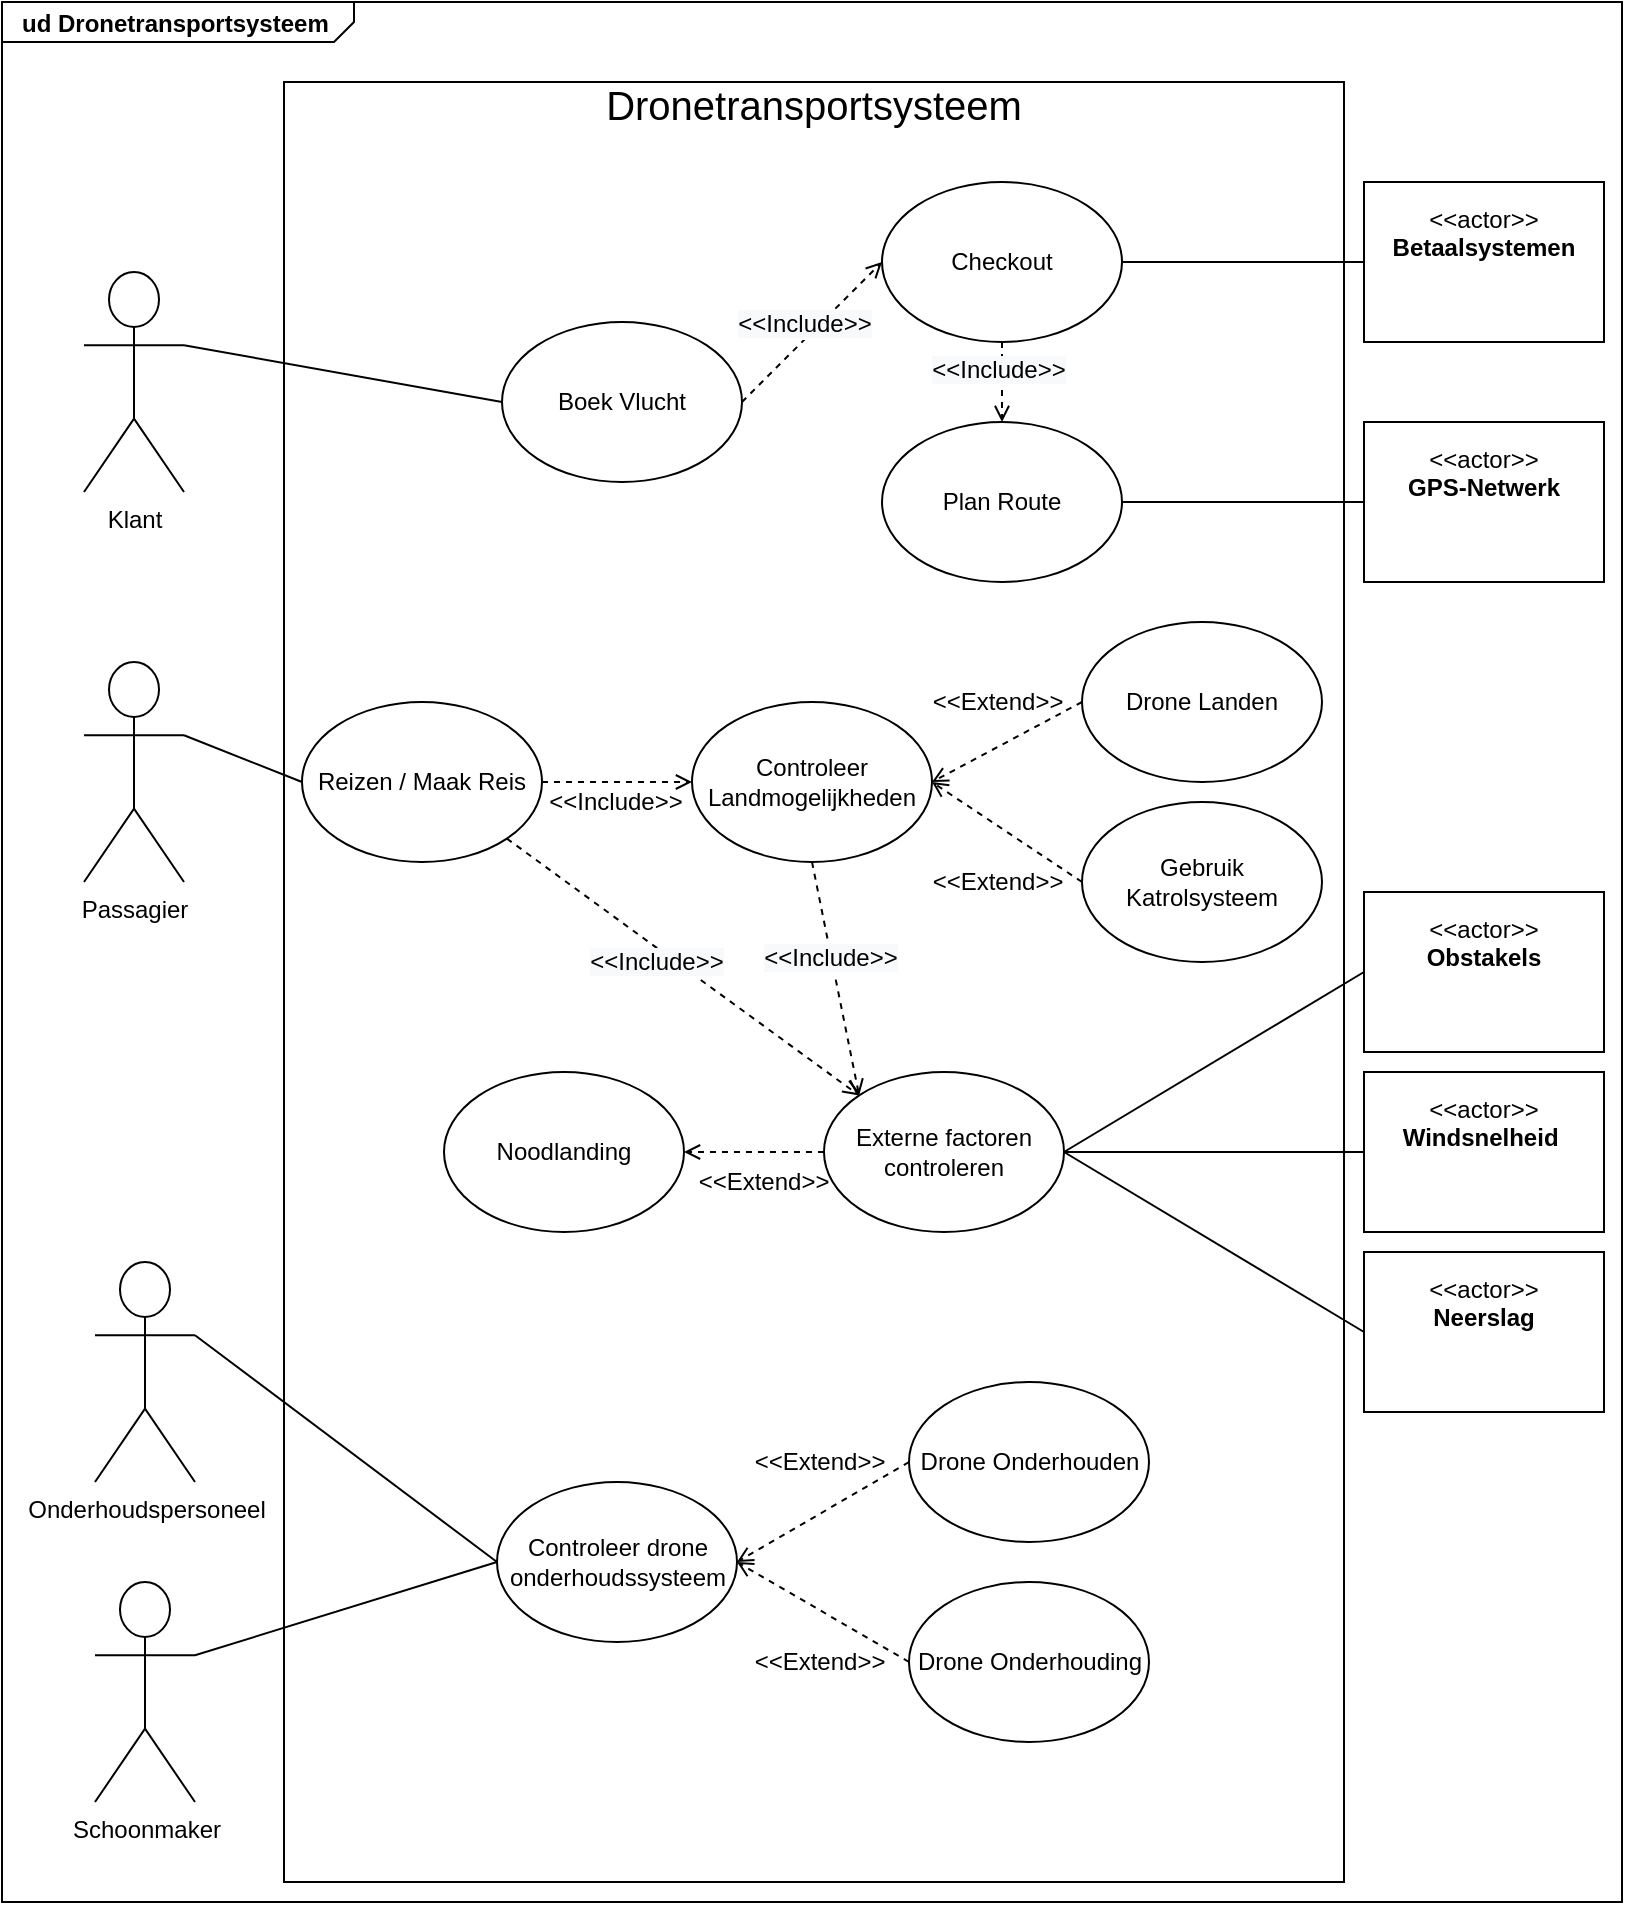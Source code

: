 <mxfile version="14.4.2" type="device"><diagram id="lF4hceE46TONcMDRqjX4" name="Page-1"><mxGraphModel dx="1422" dy="762" grid="1" gridSize="10" guides="1" tooltips="1" connect="1" arrows="1" fold="1" page="1" pageScale="1" pageWidth="827" pageHeight="1169" math="0" shadow="0"><root><mxCell id="0"/><mxCell id="1" parent="0"/><mxCell id="RWnmrz-f6ZUU4AkPj125-9" value="&lt;p style=&quot;margin: 0px ; margin-top: 4px ; margin-left: 10px ; text-align: left&quot;&gt;&lt;b&gt;ud Dronetransportsysteem&lt;/b&gt;&lt;/p&gt;" style="html=1;strokeWidth=1;shape=mxgraph.sysml.package;html=1;overflow=fill;whiteSpace=wrap;labelX=176;" vertex="1" parent="1"><mxGeometry x="9" y="10" width="810" height="950" as="geometry"/></mxCell><mxCell id="RWnmrz-f6ZUU4AkPj125-1" value="Klant" style="shape=umlActor;html=1;verticalLabelPosition=bottom;verticalAlign=top;align=center;" vertex="1" parent="1"><mxGeometry x="50" y="145" width="50" height="110" as="geometry"/></mxCell><mxCell id="RWnmrz-f6ZUU4AkPj125-2" value="Onderhoudspersoneel" style="shape=umlActor;html=1;verticalLabelPosition=bottom;verticalAlign=top;align=center;" vertex="1" parent="1"><mxGeometry x="55.5" y="640" width="50" height="110" as="geometry"/></mxCell><mxCell id="RWnmrz-f6ZUU4AkPj125-3" value="Passagier" style="shape=umlActor;html=1;verticalLabelPosition=bottom;verticalAlign=top;align=center;" vertex="1" parent="1"><mxGeometry x="50" y="340" width="50" height="110" as="geometry"/></mxCell><mxCell id="RWnmrz-f6ZUU4AkPj125-4" value="Schoonmaker" style="shape=umlActor;html=1;verticalLabelPosition=bottom;verticalAlign=top;align=center;" vertex="1" parent="1"><mxGeometry x="55.5" y="800" width="50" height="110" as="geometry"/></mxCell><mxCell id="RWnmrz-f6ZUU4AkPj125-5" value="&lt;p&gt;&amp;lt;&amp;lt;actor&amp;gt;&amp;gt;&lt;br&gt;&lt;b&gt;Windsnelheid&amp;nbsp;&lt;/b&gt;&lt;/p&gt;" style="shape=rect;html=1;overflow=fill;whiteSpace=wrap;align=center;" vertex="1" parent="1"><mxGeometry x="690" y="545" width="120" height="80" as="geometry"/></mxCell><mxCell id="RWnmrz-f6ZUU4AkPj125-6" value="&lt;p&gt;&amp;lt;&amp;lt;actor&amp;gt;&amp;gt;&lt;br&gt;&lt;b&gt;Neerslag&lt;/b&gt;&lt;/p&gt;" style="shape=rect;html=1;overflow=fill;whiteSpace=wrap;align=center;" vertex="1" parent="1"><mxGeometry x="690" y="635" width="120" height="80" as="geometry"/></mxCell><mxCell id="RWnmrz-f6ZUU4AkPj125-7" value="&lt;p&gt;&amp;lt;&amp;lt;actor&amp;gt;&amp;gt;&lt;br&gt;&lt;b&gt;Obstakels&lt;/b&gt;&lt;/p&gt;" style="shape=rect;html=1;overflow=fill;whiteSpace=wrap;align=center;" vertex="1" parent="1"><mxGeometry x="690" y="455" width="120" height="80" as="geometry"/></mxCell><mxCell id="RWnmrz-f6ZUU4AkPj125-8" value="&lt;p&gt;&amp;lt;&amp;lt;actor&amp;gt;&amp;gt;&lt;br&gt;&lt;b&gt;GPS-Netwerk&lt;/b&gt;&lt;/p&gt;" style="shape=rect;html=1;overflow=fill;whiteSpace=wrap;align=center;" vertex="1" parent="1"><mxGeometry x="690" y="220" width="120" height="80" as="geometry"/></mxCell><mxCell id="RWnmrz-f6ZUU4AkPj125-10" value="&lt;font style=&quot;font-size: 20px&quot;&gt;Dronetransportsysteem&lt;/font&gt;&lt;p style=&quot;margin: 0px ; margin-top: 4px ; text-align: center ; text-decoration: underline&quot;&gt;&lt;/p&gt;" style="shape=rect;html=1;overflow=fill;whiteSpace=wrap;" vertex="1" parent="1"><mxGeometry x="150" y="50" width="530" height="900" as="geometry"/></mxCell><mxCell id="RWnmrz-f6ZUU4AkPj125-11" value="Boek Vlucht" style="ellipse;whiteSpace=wrap;html=1;" vertex="1" parent="1"><mxGeometry x="259" y="170" width="120" height="80" as="geometry"/></mxCell><mxCell id="RWnmrz-f6ZUU4AkPj125-12" value="Reizen / Maak Reis" style="ellipse;whiteSpace=wrap;html=1;" vertex="1" parent="1"><mxGeometry x="159" y="360" width="120" height="80" as="geometry"/></mxCell><mxCell id="RWnmrz-f6ZUU4AkPj125-13" value="Externe factoren controleren" style="ellipse;whiteSpace=wrap;html=1;" vertex="1" parent="1"><mxGeometry x="420" y="545" width="120" height="80" as="geometry"/></mxCell><mxCell id="RWnmrz-f6ZUU4AkPj125-14" value="Controleer drone onderhoudssysteem" style="ellipse;whiteSpace=wrap;html=1;" vertex="1" parent="1"><mxGeometry x="256.5" y="750" width="120" height="80" as="geometry"/></mxCell><mxCell id="RWnmrz-f6ZUU4AkPj125-15" value="Drone Onderhouden" style="ellipse;whiteSpace=wrap;html=1;" vertex="1" parent="1"><mxGeometry x="462.5" y="700" width="120" height="80" as="geometry"/></mxCell><mxCell id="RWnmrz-f6ZUU4AkPj125-16" value="Drone Onderhouding" style="ellipse;whiteSpace=wrap;html=1;" vertex="1" parent="1"><mxGeometry x="462.5" y="800" width="120" height="80" as="geometry"/></mxCell><mxCell id="RWnmrz-f6ZUU4AkPj125-19" value="Noodlanding" style="ellipse;whiteSpace=wrap;html=1;" vertex="1" parent="1"><mxGeometry x="230" y="545" width="120" height="80" as="geometry"/></mxCell><mxCell id="RWnmrz-f6ZUU4AkPj125-20" value="Plan Route" style="ellipse;whiteSpace=wrap;html=1;" vertex="1" parent="1"><mxGeometry x="449" y="220" width="120" height="80" as="geometry"/></mxCell><mxCell id="RWnmrz-f6ZUU4AkPj125-21" value="Controleer Landmogelijkheden" style="ellipse;whiteSpace=wrap;html=1;" vertex="1" parent="1"><mxGeometry x="354" y="360" width="120" height="80" as="geometry"/></mxCell><mxCell id="RWnmrz-f6ZUU4AkPj125-22" value="Drone Landen" style="ellipse;whiteSpace=wrap;html=1;" vertex="1" parent="1"><mxGeometry x="549" y="320" width="120" height="80" as="geometry"/></mxCell><mxCell id="RWnmrz-f6ZUU4AkPj125-23" value="Gebruik Katrolsysteem" style="ellipse;whiteSpace=wrap;html=1;" vertex="1" parent="1"><mxGeometry x="549" y="410" width="120" height="80" as="geometry"/></mxCell><mxCell id="RWnmrz-f6ZUU4AkPj125-25" value="" style="endArrow=open;html=1;exitX=1;exitY=0.5;exitDx=0;exitDy=0;dashed=1;endFill=0;entryX=0;entryY=0.5;entryDx=0;entryDy=0;" edge="1" parent="1" source="RWnmrz-f6ZUU4AkPj125-12" target="RWnmrz-f6ZUU4AkPj125-21"><mxGeometry width="50" height="50" relative="1" as="geometry"><mxPoint x="310" y="399.5" as="sourcePoint"/><mxPoint x="335" y="400" as="targetPoint"/></mxGeometry></mxCell><mxCell id="RWnmrz-f6ZUU4AkPj125-34" value="" style="endArrow=open;html=1;exitX=0;exitY=0.5;exitDx=0;exitDy=0;dashed=1;endFill=0;entryX=1;entryY=0.5;entryDx=0;entryDy=0;" edge="1" parent="1" source="RWnmrz-f6ZUU4AkPj125-22" target="RWnmrz-f6ZUU4AkPj125-21"><mxGeometry width="50" height="50" relative="1" as="geometry"><mxPoint x="492" y="-0.5" as="sourcePoint"/><mxPoint x="567" y="-0.5" as="targetPoint"/></mxGeometry></mxCell><mxCell id="RWnmrz-f6ZUU4AkPj125-37" value="" style="endArrow=open;html=1;exitX=0;exitY=0.5;exitDx=0;exitDy=0;dashed=1;endFill=0;entryX=1;entryY=0.5;entryDx=0;entryDy=0;" edge="1" parent="1" source="RWnmrz-f6ZUU4AkPj125-23" target="RWnmrz-f6ZUU4AkPj125-21"><mxGeometry width="50" height="50" relative="1" as="geometry"><mxPoint x="559" y="360" as="sourcePoint"/><mxPoint x="484" y="410" as="targetPoint"/></mxGeometry></mxCell><mxCell id="RWnmrz-f6ZUU4AkPj125-39" value="&amp;lt;&amp;lt;Include&amp;gt;&amp;gt;" style="text;html=1;strokeColor=none;fillColor=none;align=center;verticalAlign=middle;whiteSpace=wrap;rounded=0;" vertex="1" parent="1"><mxGeometry x="296" y="400" width="40" height="20" as="geometry"/></mxCell><mxCell id="RWnmrz-f6ZUU4AkPj125-40" style="edgeStyle=orthogonalEdgeStyle;rounded=0;orthogonalLoop=1;jettySize=auto;html=1;exitX=0.5;exitY=1;exitDx=0;exitDy=0;dashed=1;endArrow=open;endFill=0;" edge="1" parent="1" source="RWnmrz-f6ZUU4AkPj125-39" target="RWnmrz-f6ZUU4AkPj125-39"><mxGeometry relative="1" as="geometry"/></mxCell><mxCell id="RWnmrz-f6ZUU4AkPj125-41" value="&amp;lt;&amp;lt;Extend&amp;gt;&amp;gt;" style="text;html=1;strokeColor=none;fillColor=none;align=center;verticalAlign=middle;whiteSpace=wrap;rounded=0;" vertex="1" parent="1"><mxGeometry x="487" y="350" width="40" height="20" as="geometry"/></mxCell><mxCell id="RWnmrz-f6ZUU4AkPj125-42" value="&amp;lt;&amp;lt;Extend&amp;gt;&amp;gt;" style="text;html=1;strokeColor=none;fillColor=none;align=center;verticalAlign=middle;whiteSpace=wrap;rounded=0;" vertex="1" parent="1"><mxGeometry x="487" y="440" width="40" height="20" as="geometry"/></mxCell><mxCell id="RWnmrz-f6ZUU4AkPj125-48" value="" style="endArrow=open;html=1;exitX=0;exitY=0.5;exitDx=0;exitDy=0;dashed=1;endFill=0;entryX=1;entryY=0.5;entryDx=0;entryDy=0;" edge="1" parent="1" source="RWnmrz-f6ZUU4AkPj125-15" target="RWnmrz-f6ZUU4AkPj125-14"><mxGeometry width="50" height="50" relative="1" as="geometry"><mxPoint x="427.5" y="710" as="sourcePoint"/><mxPoint x="352.5" y="750" as="targetPoint"/></mxGeometry></mxCell><mxCell id="RWnmrz-f6ZUU4AkPj125-49" value="" style="endArrow=open;html=1;exitX=0;exitY=0.5;exitDx=0;exitDy=0;dashed=1;endFill=0;entryX=1;entryY=0.5;entryDx=0;entryDy=0;" edge="1" parent="1" source="RWnmrz-f6ZUU4AkPj125-16" target="RWnmrz-f6ZUU4AkPj125-14"><mxGeometry width="50" height="50" relative="1" as="geometry"><mxPoint x="562.5" y="520" as="sourcePoint"/><mxPoint x="487.5" y="560" as="targetPoint"/></mxGeometry></mxCell><mxCell id="RWnmrz-f6ZUU4AkPj125-51" value="&amp;lt;&amp;lt;Extend&amp;gt;&amp;gt;" style="text;html=1;strokeColor=none;fillColor=none;align=center;verticalAlign=middle;whiteSpace=wrap;rounded=0;" vertex="1" parent="1"><mxGeometry x="370" y="590" width="40" height="20" as="geometry"/></mxCell><mxCell id="RWnmrz-f6ZUU4AkPj125-54" value="&amp;lt;&amp;lt;Extend&amp;gt;&amp;gt;" style="text;html=1;strokeColor=none;fillColor=none;align=center;verticalAlign=middle;whiteSpace=wrap;rounded=0;" vertex="1" parent="1"><mxGeometry x="397.5" y="730" width="40" height="20" as="geometry"/></mxCell><mxCell id="RWnmrz-f6ZUU4AkPj125-55" value="&amp;lt;&amp;lt;Extend&amp;gt;&amp;gt;" style="text;html=1;strokeColor=none;fillColor=none;align=center;verticalAlign=middle;whiteSpace=wrap;rounded=0;" vertex="1" parent="1"><mxGeometry x="397.5" y="830" width="40" height="20" as="geometry"/></mxCell><mxCell id="RWnmrz-f6ZUU4AkPj125-57" value="Checkout" style="ellipse;whiteSpace=wrap;html=1;" vertex="1" parent="1"><mxGeometry x="449" y="100" width="120" height="80" as="geometry"/></mxCell><mxCell id="RWnmrz-f6ZUU4AkPj125-59" value="" style="endArrow=open;html=1;exitX=1;exitY=0.5;exitDx=0;exitDy=0;dashed=1;endFill=0;entryX=0;entryY=0.5;entryDx=0;entryDy=0;" edge="1" parent="1" source="RWnmrz-f6ZUU4AkPj125-11" target="RWnmrz-f6ZUU4AkPj125-57"><mxGeometry width="50" height="50" relative="1" as="geometry"><mxPoint x="279" y="160" as="sourcePoint"/><mxPoint x="335" y="160" as="targetPoint"/></mxGeometry></mxCell><mxCell id="RWnmrz-f6ZUU4AkPj125-83" value="&lt;span style=&quot;font-size: 12px ; background-color: rgb(248 , 249 , 250)&quot;&gt;&amp;lt;&amp;lt;Include&amp;gt;&amp;gt;&lt;/span&gt;" style="edgeLabel;html=1;align=center;verticalAlign=middle;resizable=0;points=[];" vertex="1" connectable="0" parent="RWnmrz-f6ZUU4AkPj125-59"><mxGeometry x="-0.586" y="1" relative="1" as="geometry"><mxPoint x="16.86" y="-24.44" as="offset"/></mxGeometry></mxCell><mxCell id="RWnmrz-f6ZUU4AkPj125-60" value="" style="endArrow=open;html=1;exitX=0.5;exitY=1;exitDx=0;exitDy=0;dashed=1;endFill=0;entryX=0.5;entryY=0;entryDx=0;entryDy=0;" edge="1" parent="1" source="RWnmrz-f6ZUU4AkPj125-57" target="RWnmrz-f6ZUU4AkPj125-20"><mxGeometry width="50" height="50" relative="1" as="geometry"><mxPoint x="448.5" y="199.5" as="sourcePoint"/><mxPoint x="499" y="200" as="targetPoint"/></mxGeometry></mxCell><mxCell id="RWnmrz-f6ZUU4AkPj125-61" value="&lt;p&gt;&amp;lt;&amp;lt;actor&amp;gt;&amp;gt;&lt;br&gt;&lt;b&gt;Betaalsystemen&lt;/b&gt;&lt;/p&gt;" style="shape=rect;html=1;overflow=fill;whiteSpace=wrap;align=center;" vertex="1" parent="1"><mxGeometry x="690" y="100" width="120" height="80" as="geometry"/></mxCell><mxCell id="RWnmrz-f6ZUU4AkPj125-63" value="" style="endArrow=none;html=1;exitX=1;exitY=0.5;exitDx=0;exitDy=0;entryX=0;entryY=0.5;entryDx=0;entryDy=0;" edge="1" parent="1" source="RWnmrz-f6ZUU4AkPj125-20" target="RWnmrz-f6ZUU4AkPj125-8"><mxGeometry width="50" height="50" relative="1" as="geometry"><mxPoint x="380" y="290" as="sourcePoint"/><mxPoint x="430" y="240" as="targetPoint"/></mxGeometry></mxCell><mxCell id="RWnmrz-f6ZUU4AkPj125-64" value="" style="endArrow=none;html=1;exitX=1;exitY=0.5;exitDx=0;exitDy=0;entryX=0;entryY=0.5;entryDx=0;entryDy=0;" edge="1" parent="1" source="RWnmrz-f6ZUU4AkPj125-57" target="RWnmrz-f6ZUU4AkPj125-61"><mxGeometry width="50" height="50" relative="1" as="geometry"><mxPoint x="380" y="290" as="sourcePoint"/><mxPoint x="430" y="240" as="targetPoint"/></mxGeometry></mxCell><mxCell id="RWnmrz-f6ZUU4AkPj125-65" value="" style="endArrow=none;html=1;exitX=1;exitY=0.333;exitDx=0;exitDy=0;entryX=0;entryY=0.5;entryDx=0;entryDy=0;exitPerimeter=0;" edge="1" parent="1" source="RWnmrz-f6ZUU4AkPj125-1" target="RWnmrz-f6ZUU4AkPj125-11"><mxGeometry width="50" height="50" relative="1" as="geometry"><mxPoint x="579" y="270" as="sourcePoint"/><mxPoint x="700" y="270" as="targetPoint"/></mxGeometry></mxCell><mxCell id="RWnmrz-f6ZUU4AkPj125-66" value="" style="endArrow=none;html=1;exitX=1;exitY=0.333;exitDx=0;exitDy=0;entryX=0;entryY=0.5;entryDx=0;entryDy=0;exitPerimeter=0;" edge="1" parent="1" source="RWnmrz-f6ZUU4AkPj125-3" target="RWnmrz-f6ZUU4AkPj125-12"><mxGeometry width="50" height="50" relative="1" as="geometry"><mxPoint x="589" y="280" as="sourcePoint"/><mxPoint x="710" y="280" as="targetPoint"/></mxGeometry></mxCell><mxCell id="RWnmrz-f6ZUU4AkPj125-68" value="" style="endArrow=open;html=1;exitX=0.5;exitY=1;exitDx=0;exitDy=0;dashed=1;endFill=0;entryX=0;entryY=0;entryDx=0;entryDy=0;" edge="1" parent="1" source="RWnmrz-f6ZUU4AkPj125-21" target="RWnmrz-f6ZUU4AkPj125-13"><mxGeometry width="50" height="50" relative="1" as="geometry"><mxPoint x="304" y="504.5" as="sourcePoint"/><mxPoint x="379" y="504.5" as="targetPoint"/></mxGeometry></mxCell><mxCell id="RWnmrz-f6ZUU4AkPj125-77" value="&lt;span style=&quot;font-size: 12px ; background-color: rgb(248 , 249 , 250)&quot;&gt;&amp;lt;&amp;lt;Include&amp;gt;&amp;gt;&lt;/span&gt;" style="edgeLabel;html=1;align=center;verticalAlign=middle;resizable=0;points=[];" vertex="1" connectable="0" parent="RWnmrz-f6ZUU4AkPj125-68"><mxGeometry x="-0.18" y="-1" relative="1" as="geometry"><mxPoint as="offset"/></mxGeometry></mxCell><mxCell id="RWnmrz-f6ZUU4AkPj125-69" value="" style="endArrow=open;html=1;exitX=0;exitY=0.5;exitDx=0;exitDy=0;dashed=1;endFill=0;entryX=1;entryY=0.5;entryDx=0;entryDy=0;" edge="1" parent="1" source="RWnmrz-f6ZUU4AkPj125-13" target="RWnmrz-f6ZUU4AkPj125-19"><mxGeometry width="50" height="50" relative="1" as="geometry"><mxPoint x="414.44" y="555" as="sourcePoint"/><mxPoint x="527.0" y="666.789" as="targetPoint"/></mxGeometry></mxCell><mxCell id="RWnmrz-f6ZUU4AkPj125-73" value="" style="endArrow=none;html=1;exitX=0;exitY=0.5;exitDx=0;exitDy=0;entryX=1;entryY=0.5;entryDx=0;entryDy=0;" edge="1" parent="1" source="RWnmrz-f6ZUU4AkPj125-7" target="RWnmrz-f6ZUU4AkPj125-13"><mxGeometry width="50" height="50" relative="1" as="geometry"><mxPoint x="380" y="690" as="sourcePoint"/><mxPoint x="430" y="640" as="targetPoint"/></mxGeometry></mxCell><mxCell id="RWnmrz-f6ZUU4AkPj125-74" value="" style="endArrow=none;html=1;exitX=0;exitY=0.5;exitDx=0;exitDy=0;entryX=1;entryY=0.5;entryDx=0;entryDy=0;" edge="1" parent="1" source="RWnmrz-f6ZUU4AkPj125-5" target="RWnmrz-f6ZUU4AkPj125-13"><mxGeometry width="50" height="50" relative="1" as="geometry"><mxPoint x="700" y="515" as="sourcePoint"/><mxPoint x="630" y="595" as="targetPoint"/></mxGeometry></mxCell><mxCell id="RWnmrz-f6ZUU4AkPj125-75" value="" style="endArrow=none;html=1;exitX=1;exitY=0.5;exitDx=0;exitDy=0;entryX=0;entryY=0.5;entryDx=0;entryDy=0;" edge="1" parent="1" source="RWnmrz-f6ZUU4AkPj125-13" target="RWnmrz-f6ZUU4AkPj125-6"><mxGeometry width="50" height="50" relative="1" as="geometry"><mxPoint x="700" y="505" as="sourcePoint"/><mxPoint x="630" y="595" as="targetPoint"/></mxGeometry></mxCell><mxCell id="RWnmrz-f6ZUU4AkPj125-76" value="" style="endArrow=open;html=1;exitX=1;exitY=1;exitDx=0;exitDy=0;dashed=1;endFill=0;entryX=0;entryY=0;entryDx=0;entryDy=0;" edge="1" parent="1" source="RWnmrz-f6ZUU4AkPj125-12" target="RWnmrz-f6ZUU4AkPj125-13"><mxGeometry width="50" height="50" relative="1" as="geometry"><mxPoint x="270" y="470" as="sourcePoint"/><mxPoint x="318.578" y="576.723" as="targetPoint"/></mxGeometry></mxCell><mxCell id="RWnmrz-f6ZUU4AkPj125-78" value="&lt;span style=&quot;font-size: 12px ; background-color: rgb(248 , 249 , 250)&quot;&gt;&amp;lt;&amp;lt;Include&amp;gt;&amp;gt;&lt;/span&gt;" style="edgeLabel;html=1;align=center;verticalAlign=middle;resizable=0;points=[];" vertex="1" connectable="0" parent="RWnmrz-f6ZUU4AkPj125-76"><mxGeometry x="-0.137" y="1" relative="1" as="geometry"><mxPoint x="-1.97" y="7.14" as="offset"/></mxGeometry></mxCell><mxCell id="RWnmrz-f6ZUU4AkPj125-79" value="" style="endArrow=none;html=1;entryX=1;entryY=0.333;entryDx=0;entryDy=0;entryPerimeter=0;exitX=0;exitY=0.5;exitDx=0;exitDy=0;" edge="1" parent="1" source="RWnmrz-f6ZUU4AkPj125-14" target="RWnmrz-f6ZUU4AkPj125-2"><mxGeometry width="50" height="50" relative="1" as="geometry"><mxPoint x="385.5" y="780" as="sourcePoint"/><mxPoint x="435.5" y="730" as="targetPoint"/></mxGeometry></mxCell><mxCell id="RWnmrz-f6ZUU4AkPj125-80" value="" style="endArrow=none;html=1;exitX=1;exitY=0.333;exitDx=0;exitDy=0;exitPerimeter=0;entryX=0;entryY=0.5;entryDx=0;entryDy=0;" edge="1" parent="1" source="RWnmrz-f6ZUU4AkPj125-4" target="RWnmrz-f6ZUU4AkPj125-14"><mxGeometry width="50" height="50" relative="1" as="geometry"><mxPoint x="385.5" y="780" as="sourcePoint"/><mxPoint x="435.5" y="730" as="targetPoint"/></mxGeometry></mxCell><mxCell id="RWnmrz-f6ZUU4AkPj125-81" value="&lt;span style=&quot;font-size: 12px ; background-color: rgb(248 , 249 , 250)&quot;&gt;&amp;lt;&amp;lt;Include&amp;gt;&amp;gt;&lt;/span&gt;" style="edgeLabel;html=1;align=center;verticalAlign=middle;resizable=0;points=[];" vertex="1" connectable="0" parent="1"><mxGeometry x="507.001" y="194" as="geometry"/></mxCell></root></mxGraphModel></diagram></mxfile>